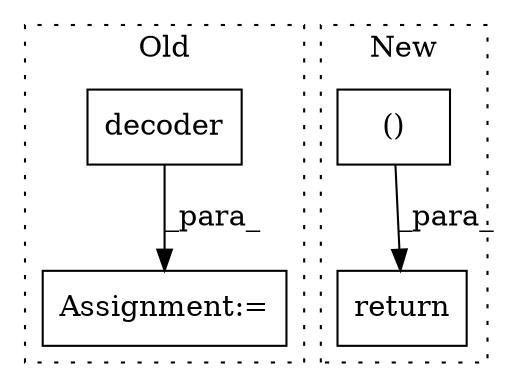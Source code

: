 digraph G {
subgraph cluster0 {
1 [label="decoder" a="32" s="4394,4461" l="8,1" shape="box"];
3 [label="Assignment:=" a="7" s="4388" l="1" shape="box"];
label = "Old";
style="dotted";
}
subgraph cluster1 {
2 [label="return" a="41" s="4871" l="12" shape="box"];
4 [label="()" a="106" s="4883" l="25" shape="box"];
label = "New";
style="dotted";
}
1 -> 3 [label="_para_"];
4 -> 2 [label="_para_"];
}